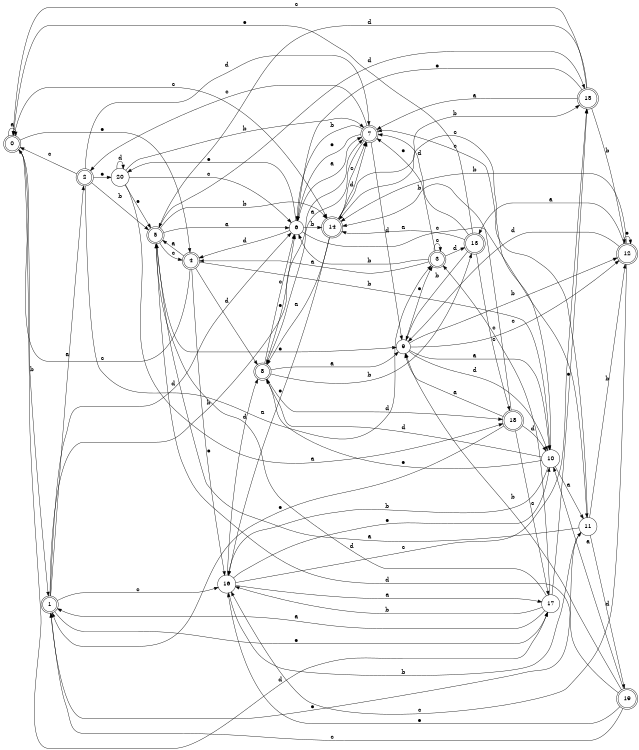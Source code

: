digraph n17_4 {
__start0 [label="" shape="none"];

rankdir=LR;
size="8,5";

s0 [style="rounded,filled", color="black", fillcolor="white" shape="doublecircle", label="0"];
s1 [style="rounded,filled", color="black", fillcolor="white" shape="doublecircle", label="1"];
s2 [style="rounded,filled", color="black", fillcolor="white" shape="doublecircle", label="2"];
s3 [style="rounded,filled", color="black", fillcolor="white" shape="doublecircle", label="3"];
s4 [style="rounded,filled", color="black", fillcolor="white" shape="doublecircle", label="4"];
s5 [style="rounded,filled", color="black", fillcolor="white" shape="doublecircle", label="5"];
s6 [style="filled", color="black", fillcolor="white" shape="circle", label="6"];
s7 [style="rounded,filled", color="black", fillcolor="white" shape="doublecircle", label="7"];
s8 [style="rounded,filled", color="black", fillcolor="white" shape="doublecircle", label="8"];
s9 [style="filled", color="black", fillcolor="white" shape="circle", label="9"];
s10 [style="filled", color="black", fillcolor="white" shape="circle", label="10"];
s11 [style="filled", color="black", fillcolor="white" shape="circle", label="11"];
s12 [style="rounded,filled", color="black", fillcolor="white" shape="doublecircle", label="12"];
s13 [style="rounded,filled", color="black", fillcolor="white" shape="doublecircle", label="13"];
s14 [style="rounded,filled", color="black", fillcolor="white" shape="doublecircle", label="14"];
s15 [style="rounded,filled", color="black", fillcolor="white" shape="doublecircle", label="15"];
s16 [style="filled", color="black", fillcolor="white" shape="circle", label="16"];
s17 [style="filled", color="black", fillcolor="white" shape="circle", label="17"];
s18 [style="rounded,filled", color="black", fillcolor="white" shape="doublecircle", label="18"];
s19 [style="rounded,filled", color="black", fillcolor="white" shape="doublecircle", label="19"];
s20 [style="filled", color="black", fillcolor="white" shape="circle", label="20"];
s0 -> s0 [label="a"];
s0 -> s1 [label="b"];
s0 -> s14 [label="c"];
s0 -> s17 [label="d"];
s0 -> s4 [label="e"];
s1 -> s2 [label="a"];
s1 -> s7 [label="b"];
s1 -> s16 [label="c"];
s1 -> s6 [label="d"];
s1 -> s17 [label="e"];
s2 -> s3 [label="a"];
s2 -> s5 [label="b"];
s2 -> s0 [label="c"];
s2 -> s7 [label="d"];
s2 -> s20 [label="e"];
s3 -> s4 [label="a"];
s3 -> s6 [label="b"];
s3 -> s3 [label="c"];
s3 -> s13 [label="d"];
s3 -> s7 [label="e"];
s4 -> s5 [label="a"];
s4 -> s10 [label="b"];
s4 -> s0 [label="c"];
s4 -> s8 [label="d"];
s4 -> s16 [label="e"];
s5 -> s6 [label="a"];
s5 -> s14 [label="b"];
s5 -> s4 [label="c"];
s5 -> s15 [label="d"];
s5 -> s9 [label="e"];
s6 -> s7 [label="a"];
s6 -> s14 [label="b"];
s6 -> s11 [label="c"];
s6 -> s4 [label="d"];
s6 -> s20 [label="e"];
s7 -> s8 [label="a"];
s7 -> s6 [label="b"];
s7 -> s2 [label="c"];
s7 -> s9 [label="d"];
s7 -> s6 [label="e"];
s8 -> s9 [label="a"];
s8 -> s13 [label="b"];
s8 -> s6 [label="c"];
s8 -> s18 [label="d"];
s8 -> s6 [label="e"];
s9 -> s10 [label="a"];
s9 -> s12 [label="b"];
s9 -> s12 [label="c"];
s9 -> s10 [label="d"];
s9 -> s3 [label="e"];
s10 -> s11 [label="a"];
s10 -> s16 [label="b"];
s10 -> s7 [label="c"];
s10 -> s8 [label="d"];
s10 -> s8 [label="e"];
s11 -> s5 [label="a"];
s11 -> s12 [label="b"];
s11 -> s14 [label="c"];
s11 -> s19 [label="d"];
s11 -> s1 [label="e"];
s12 -> s13 [label="a"];
s12 -> s14 [label="b"];
s12 -> s16 [label="c"];
s12 -> s9 [label="d"];
s12 -> s12 [label="e"];
s13 -> s14 [label="a"];
s13 -> s9 [label="b"];
s13 -> s18 [label="c"];
s13 -> s7 [label="d"];
s13 -> s0 [label="e"];
s14 -> s8 [label="a"];
s14 -> s15 [label="b"];
s14 -> s7 [label="c"];
s14 -> s7 [label="d"];
s14 -> s16 [label="e"];
s15 -> s7 [label="a"];
s15 -> s12 [label="b"];
s15 -> s0 [label="c"];
s15 -> s5 [label="d"];
s15 -> s6 [label="e"];
s16 -> s17 [label="a"];
s16 -> s11 [label="b"];
s16 -> s15 [label="c"];
s16 -> s8 [label="d"];
s16 -> s10 [label="e"];
s17 -> s1 [label="a"];
s17 -> s16 [label="b"];
s17 -> s3 [label="c"];
s17 -> s5 [label="d"];
s17 -> s15 [label="e"];
s18 -> s9 [label="a"];
s18 -> s14 [label="b"];
s18 -> s17 [label="c"];
s18 -> s10 [label="d"];
s18 -> s1 [label="e"];
s19 -> s10 [label="a"];
s19 -> s9 [label="b"];
s19 -> s1 [label="c"];
s19 -> s5 [label="d"];
s19 -> s16 [label="e"];
s20 -> s18 [label="a"];
s20 -> s7 [label="b"];
s20 -> s6 [label="c"];
s20 -> s20 [label="d"];
s20 -> s5 [label="e"];

}